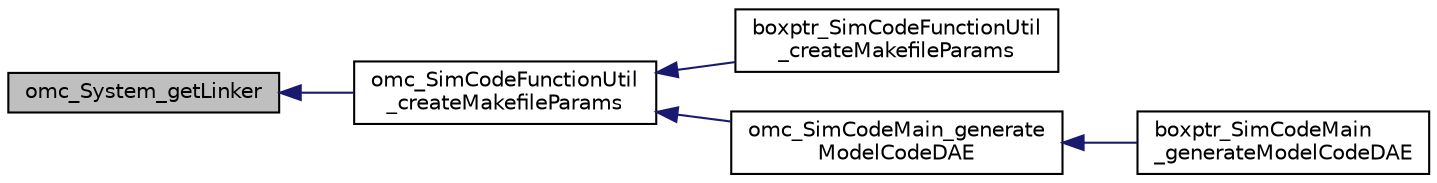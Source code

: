 digraph "omc_System_getLinker"
{
  edge [fontname="Helvetica",fontsize="10",labelfontname="Helvetica",labelfontsize="10"];
  node [fontname="Helvetica",fontsize="10",shape=record];
  rankdir="LR";
  Node9996 [label="omc_System_getLinker",height=0.2,width=0.4,color="black", fillcolor="grey75", style="filled", fontcolor="black"];
  Node9996 -> Node9997 [dir="back",color="midnightblue",fontsize="10",style="solid",fontname="Helvetica"];
  Node9997 [label="omc_SimCodeFunctionUtil\l_createMakefileParams",height=0.2,width=0.4,color="black", fillcolor="white", style="filled",URL="$d9/db3/_sim_code_function_util_8h.html#aeb1c6462ddc09a69e8e3a8532ce5c626"];
  Node9997 -> Node9998 [dir="back",color="midnightblue",fontsize="10",style="solid",fontname="Helvetica"];
  Node9998 [label="boxptr_SimCodeFunctionUtil\l_createMakefileParams",height=0.2,width=0.4,color="black", fillcolor="white", style="filled",URL="$d9/db3/_sim_code_function_util_8h.html#a6666000aa36fab47375b352b70b36774"];
  Node9997 -> Node9999 [dir="back",color="midnightblue",fontsize="10",style="solid",fontname="Helvetica"];
  Node9999 [label="omc_SimCodeMain_generate\lModelCodeDAE",height=0.2,width=0.4,color="black", fillcolor="white", style="filled",URL="$d9/d4b/_sim_code_main_8c.html#a2d2a7fc5b3c68ec87e8aff97f4627077"];
  Node9999 -> Node10000 [dir="back",color="midnightblue",fontsize="10",style="solid",fontname="Helvetica"];
  Node10000 [label="boxptr_SimCodeMain\l_generateModelCodeDAE",height=0.2,width=0.4,color="black", fillcolor="white", style="filled",URL="$d9/d4b/_sim_code_main_8c.html#acb74662798c85b9439ac100cf628503c"];
}

